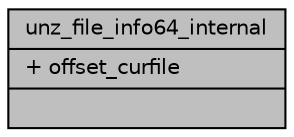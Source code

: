 digraph "unz_file_info64_internal"
{
  edge [fontname="Helvetica",fontsize="10",labelfontname="Helvetica",labelfontsize="10"];
  node [fontname="Helvetica",fontsize="10",shape=record];
  Node1 [label="{unz_file_info64_internal\n|+ offset_curfile\l|}",height=0.2,width=0.4,color="black", fillcolor="grey75", style="filled", fontcolor="black"];
}
